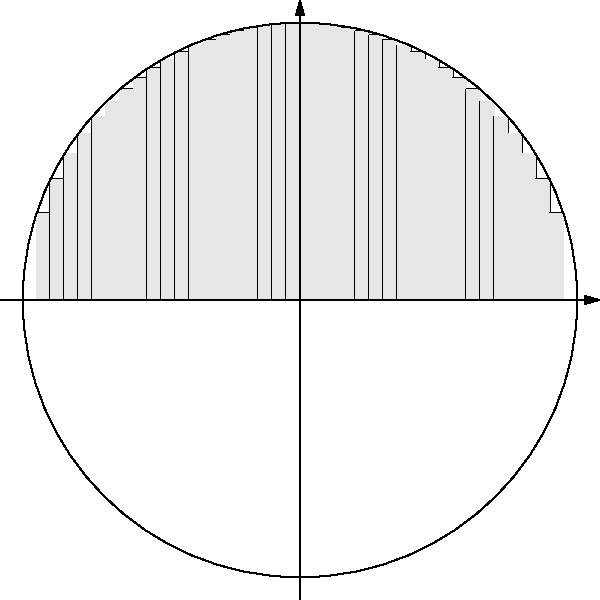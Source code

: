 size(300);  

pair c = (0,0);
real r = (5);
real l = r/sqrt(2);

real f (real x) {
    return sqrt( r^2 - x^2 );
}



real p = -5;

while ( p < 5 )
{
    if (p >= 0 ) 
    {
        draw ( box ( (p,0), (p+0.25, f(p+0.25))) );
        fill ( box ( (p,0), (p+0.25, f(p+0.25))) , lightgray);
    }
    else if ( p < 0 ) 
    {
        draw ( box ( (p,0),(p+0.25,f(p)) ) );
        fill ( box ( (p,0),(p+0.25,f(p)) ) , lightgray);
    }

    p = p + 0.25;
}

draw(circle(c,r));
draw( (0,-5.4) -- (0,5.4), arrow=Arrow );
draw( (-5.4,0) -- (5.4,0), arrow=Arrow );
